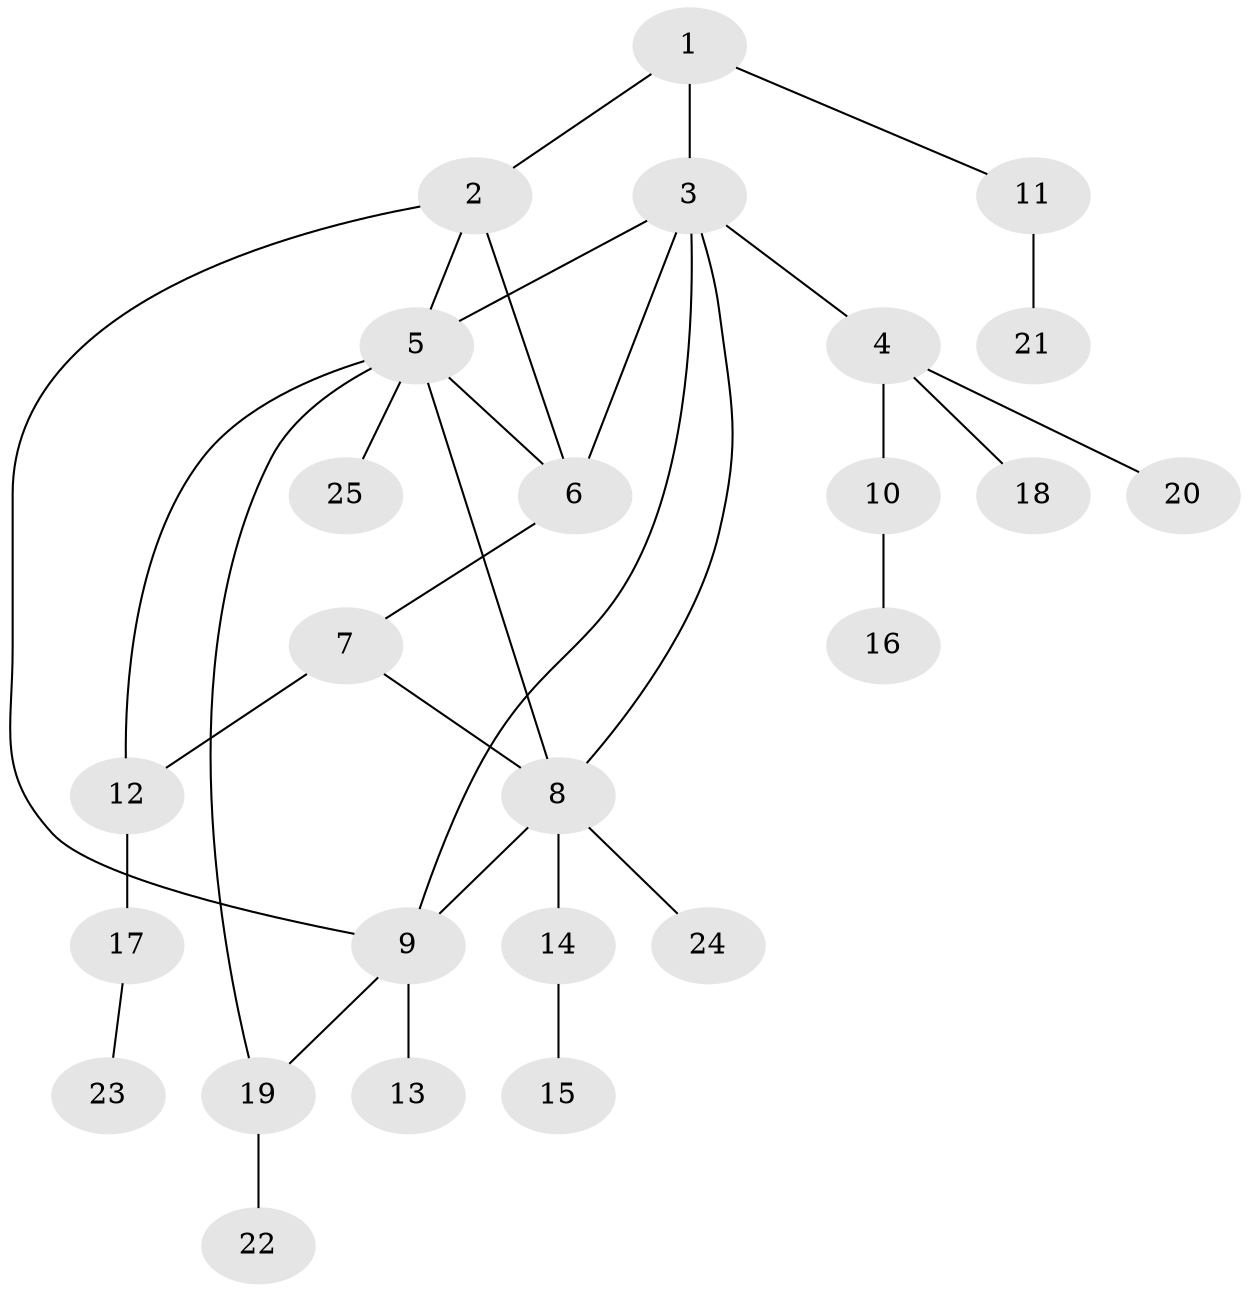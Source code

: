 // original degree distribution, {4: 0.061224489795918366, 7: 0.02040816326530612, 5: 0.08163265306122448, 2: 0.1836734693877551, 10: 0.02040816326530612, 6: 0.04081632653061224, 3: 0.061224489795918366, 1: 0.5306122448979592}
// Generated by graph-tools (version 1.1) at 2025/37/03/09/25 02:37:13]
// undirected, 25 vertices, 33 edges
graph export_dot {
graph [start="1"]
  node [color=gray90,style=filled];
  1;
  2;
  3;
  4;
  5;
  6;
  7;
  8;
  9;
  10;
  11;
  12;
  13;
  14;
  15;
  16;
  17;
  18;
  19;
  20;
  21;
  22;
  23;
  24;
  25;
  1 -- 2 [weight=1.0];
  1 -- 3 [weight=1.0];
  1 -- 11 [weight=1.0];
  2 -- 5 [weight=1.0];
  2 -- 6 [weight=1.0];
  2 -- 9 [weight=1.0];
  3 -- 4 [weight=1.0];
  3 -- 5 [weight=1.0];
  3 -- 6 [weight=1.0];
  3 -- 8 [weight=1.0];
  3 -- 9 [weight=1.0];
  4 -- 10 [weight=1.0];
  4 -- 18 [weight=1.0];
  4 -- 20 [weight=1.0];
  5 -- 6 [weight=1.0];
  5 -- 8 [weight=3.0];
  5 -- 12 [weight=1.0];
  5 -- 19 [weight=1.0];
  5 -- 25 [weight=1.0];
  6 -- 7 [weight=2.0];
  7 -- 8 [weight=1.0];
  7 -- 12 [weight=1.0];
  8 -- 9 [weight=1.0];
  8 -- 14 [weight=1.0];
  8 -- 24 [weight=1.0];
  9 -- 13 [weight=1.0];
  9 -- 19 [weight=1.0];
  10 -- 16 [weight=1.0];
  11 -- 21 [weight=3.0];
  12 -- 17 [weight=2.0];
  14 -- 15 [weight=2.0];
  17 -- 23 [weight=1.0];
  19 -- 22 [weight=1.0];
}
